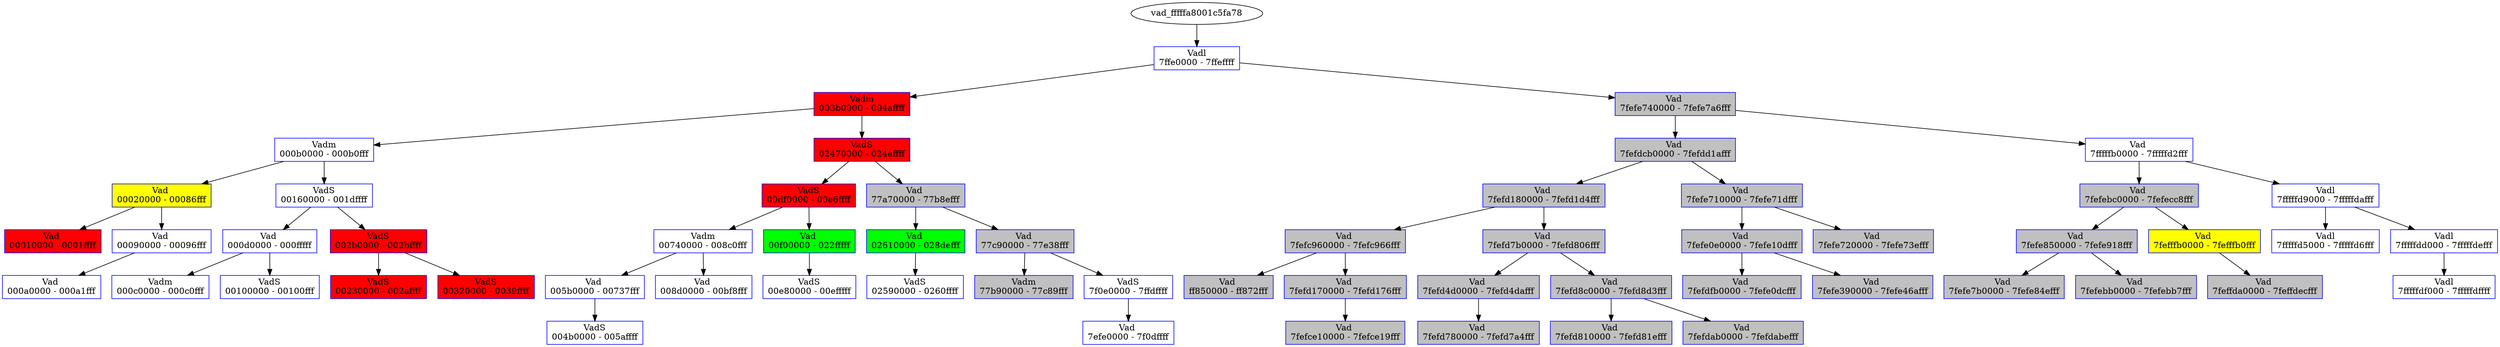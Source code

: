 /* Pid:    424 */
digraph processtree {
graph [rankdir = "TB"];
vad_fffffa8001c5fa78 -> vad_fffffa8000ce85d0
vad_fffffa8000ce85d0 [label = "{ Vadl\n7ffe0000 - 7ffeffff }"shape = "record" color = "blue" style = "filled" fillcolor = "white"];
vad_fffffa8000ce85d0 -> vad_fffffa8001c91bb0
vad_fffffa8001c91bb0 [label = "{ Vadm\n003b0000 - 004affff }"shape = "record" color = "blue" style = "filled" fillcolor = "red"];
vad_fffffa8001c91bb0 -> vad_fffffa800154bd90
vad_fffffa800154bd90 [label = "{ Vadm\n000b0000 - 000b0fff }"shape = "record" color = "blue" style = "filled" fillcolor = "white"];
vad_fffffa800154bd90 -> vad_fffffa8001551180
vad_fffffa8001551180 [label = "{ Vad \n00020000 - 00086fff }"shape = "record" color = "blue" style = "filled" fillcolor = "yellow"];
vad_fffffa8001551180 -> vad_fffffa8001c58db0
vad_fffffa8001c58db0 [label = "{ Vad \n00010000 - 0001ffff }"shape = "record" color = "blue" style = "filled" fillcolor = "red"];
vad_fffffa8001551180 -> vad_fffffa8001c85b10
vad_fffffa8001c85b10 [label = "{ Vad \n00090000 - 00096fff }"shape = "record" color = "blue" style = "filled" fillcolor = "white"];
vad_fffffa8001c85b10 -> vad_fffffa8001c85c90
vad_fffffa8001c85c90 [label = "{ Vad \n000a0000 - 000a1fff }"shape = "record" color = "blue" style = "filled" fillcolor = "white"];
vad_fffffa800154bd90 -> vad_fffffa8001c5d220
vad_fffffa8001c5d220 [label = "{ VadS\n00160000 - 001dffff }"shape = "record" color = "blue" style = "filled" fillcolor = "white"];
vad_fffffa8001c5d220 -> vad_fffffa8001c681e0
vad_fffffa8001c681e0 [label = "{ Vad \n000d0000 - 000fffff }"shape = "record" color = "blue" style = "filled" fillcolor = "white"];
vad_fffffa8001c681e0 -> vad_fffffa800154bc50
vad_fffffa800154bc50 [label = "{ Vadm\n000c0000 - 000c0fff }"shape = "record" color = "blue" style = "filled" fillcolor = "white"];
vad_fffffa8001c681e0 -> vad_fffffa8001d5c280
vad_fffffa8001d5c280 [label = "{ VadS\n00100000 - 00100fff }"shape = "record" color = "blue" style = "filled" fillcolor = "white"];
vad_fffffa8001c5d220 -> vad_fffffa80013d8730
vad_fffffa80013d8730 [label = "{ VadS\n002b0000 - 002bffff }"shape = "record" color = "blue" style = "filled" fillcolor = "red"];
vad_fffffa80013d8730 -> vad_fffffa8001c79790
vad_fffffa8001c79790 [label = "{ VadS\n00230000 - 002affff }"shape = "record" color = "blue" style = "filled" fillcolor = "red"];
vad_fffffa80013d8730 -> vad_fffffa8001c47680
vad_fffffa8001c47680 [label = "{ VadS\n00320000 - 0039ffff }"shape = "record" color = "blue" style = "filled" fillcolor = "red"];
vad_fffffa8001c91bb0 -> vad_fffffa8001c955e0
vad_fffffa8001c955e0 [label = "{ VadS\n02470000 - 024effff }"shape = "record" color = "blue" style = "filled" fillcolor = "red"];
vad_fffffa8001c955e0 -> vad_fffffa8001555490
vad_fffffa8001555490 [label = "{ VadS\n00df0000 - 00e6ffff }"shape = "record" color = "blue" style = "filled" fillcolor = "red"];
vad_fffffa8001555490 -> vad_fffffa8001c62440
vad_fffffa8001c62440 [label = "{ Vadm\n00740000 - 008c0fff }"shape = "record" color = "blue" style = "filled" fillcolor = "white"];
vad_fffffa8001c62440 -> vad_fffffa80015556c0
vad_fffffa80015556c0 [label = "{ Vad \n005b0000 - 00737fff }"shape = "record" color = "blue" style = "filled" fillcolor = "white"];
vad_fffffa80015556c0 -> vad_fffffa80013d2d60
vad_fffffa80013d2d60 [label = "{ VadS\n004b0000 - 005affff }"shape = "record" color = "blue" style = "filled" fillcolor = "white"];
vad_fffffa8001c62440 -> vad_fffffa8001c865e0
vad_fffffa8001c865e0 [label = "{ Vad \n008d0000 - 00bf8fff }"shape = "record" color = "blue" style = "filled" fillcolor = "white"];
vad_fffffa8001555490 -> vad_fffffa8001c95c50
vad_fffffa8001c95c50 [label = "{ Vad \n00f00000 - 022fffff }"shape = "record" color = "blue" style = "filled" fillcolor = "green"];
vad_fffffa8001c95c50 -> vad_fffffa8001c65150
vad_fffffa8001c65150 [label = "{ VadS\n00e80000 - 00efffff }"shape = "record" color = "blue" style = "filled" fillcolor = "white"];
vad_fffffa8001c955e0 -> vad_fffffa80015573a0
vad_fffffa80015573a0 [label = "{ Vad \n77a70000 - 77b8efff }"shape = "record" color = "blue" style = "filled" fillcolor = "gray"];
vad_fffffa80015573a0 -> vad_fffffa8001c93120
vad_fffffa8001c93120 [label = "{ Vad \n02610000 - 028defff }"shape = "record" color = "blue" style = "filled" fillcolor = "green"];
vad_fffffa8001c93120 -> vad_fffffa8001c952e0
vad_fffffa8001c952e0 [label = "{ VadS\n02590000 - 0260ffff }"shape = "record" color = "blue" style = "filled" fillcolor = "white"];
vad_fffffa80015573a0 -> vad_fffffa8001c5f550
vad_fffffa8001c5f550 [label = "{ Vad \n77c90000 - 77e38fff }"shape = "record" color = "blue" style = "filled" fillcolor = "gray"];
vad_fffffa8001c5f550 -> vad_fffffa800154bcf0
vad_fffffa800154bcf0 [label = "{ Vadm\n77b90000 - 77c89fff }"shape = "record" color = "blue" style = "filled" fillcolor = "gray"];
vad_fffffa8001c5f550 -> vad_fffffa8000ca4d10
vad_fffffa8000ca4d10 [label = "{ VadS\n7f0e0000 - 7ffdffff }"shape = "record" color = "blue" style = "filled" fillcolor = "white"];
vad_fffffa8000ca4d10 -> vad_fffffa8001549180
vad_fffffa8001549180 [label = "{ Vad \n7efe0000 - 7f0dffff }"shape = "record" color = "blue" style = "filled" fillcolor = "white"];
vad_fffffa8000ce85d0 -> vad_fffffa8000ca5b60
vad_fffffa8000ca5b60 [label = "{ Vad \n7fefe740000 - 7fefe7a6fff }"shape = "record" color = "blue" style = "filled" fillcolor = "gray"];
vad_fffffa8000ca5b60 -> vad_fffffa800153fb10
vad_fffffa800153fb10 [label = "{ Vad \n7fefdcb0000 - 7fefdd1afff }"shape = "record" color = "blue" style = "filled" fillcolor = "gray"];
vad_fffffa800153fb10 -> vad_fffffa8001d5ef80
vad_fffffa8001d5ef80 [label = "{ Vad \n7fefd180000 - 7fefd1d4fff }"shape = "record" color = "blue" style = "filled" fillcolor = "gray"];
vad_fffffa8001d5ef80 -> vad_fffffa8001d5ebd0
vad_fffffa8001d5ebd0 [label = "{ Vad \n7fefc960000 - 7fefc966fff }"shape = "record" color = "blue" style = "filled" fillcolor = "gray"];
vad_fffffa8001d5ebd0 -> vad_fffffa8001c5eef0
vad_fffffa8001c5eef0 [label = "{ Vad \nff850000 - ff872fff }"shape = "record" color = "blue" style = "filled" fillcolor = "gray"];
vad_fffffa8001d5ebd0 -> vad_fffffa8001d5d160
vad_fffffa8001d5d160 [label = "{ Vad \n7fefd170000 - 7fefd176fff }"shape = "record" color = "blue" style = "filled" fillcolor = "gray"];
vad_fffffa8001d5d160 -> vad_fffffa8001d5dd00
vad_fffffa8001d5dd00 [label = "{ Vad \n7fefce10000 - 7fefce19fff }"shape = "record" color = "blue" style = "filled" fillcolor = "gray"];
vad_fffffa8001d5ef80 -> vad_fffffa8001c60240
vad_fffffa8001c60240 [label = "{ Vad \n7fefd7b0000 - 7fefd806fff }"shape = "record" color = "blue" style = "filled" fillcolor = "gray"];
vad_fffffa8001c60240 -> vad_fffffa8001d5e170
vad_fffffa8001d5e170 [label = "{ Vad \n7fefd4d0000 - 7fefd4dafff }"shape = "record" color = "blue" style = "filled" fillcolor = "gray"];
vad_fffffa8001d5e170 -> vad_fffffa8001d5c2d0
vad_fffffa8001d5c2d0 [label = "{ Vad \n7fefd780000 - 7fefd7a4fff }"shape = "record" color = "blue" style = "filled" fillcolor = "gray"];
vad_fffffa8001c60240 -> vad_fffffa8001c64bf0
vad_fffffa8001c64bf0 [label = "{ Vad \n7fefd8c0000 - 7fefd8d3fff }"shape = "record" color = "blue" style = "filled" fillcolor = "gray"];
vad_fffffa8001c64bf0 -> vad_fffffa8001ce8350
vad_fffffa8001ce8350 [label = "{ Vad \n7fefd810000 - 7fefd81efff }"shape = "record" color = "blue" style = "filled" fillcolor = "gray"];
vad_fffffa8001c64bf0 -> vad_fffffa8001555750
vad_fffffa8001555750 [label = "{ Vad \n7fefdab0000 - 7fefdabefff }"shape = "record" color = "blue" style = "filled" fillcolor = "gray"];
vad_fffffa800153fb10 -> vad_fffffa8001551ef0
vad_fffffa8001551ef0 [label = "{ Vad \n7fefe710000 - 7fefe71dfff }"shape = "record" color = "blue" style = "filled" fillcolor = "gray"];
vad_fffffa8001551ef0 -> vad_fffffa8001c626c0
vad_fffffa8001c626c0 [label = "{ Vad \n7fefe0e0000 - 7fefe10dfff }"shape = "record" color = "blue" style = "filled" fillcolor = "gray"];
vad_fffffa8001c626c0 -> vad_fffffa8001551a90
vad_fffffa8001551a90 [label = "{ Vad \n7fefdfb0000 - 7fefe0dcfff }"shape = "record" color = "blue" style = "filled" fillcolor = "gray"];
vad_fffffa8001c626c0 -> vad_fffffa8001df27a0
vad_fffffa8001df27a0 [label = "{ Vad \n7fefe390000 - 7fefe46afff }"shape = "record" color = "blue" style = "filled" fillcolor = "gray"];
vad_fffffa8001551ef0 -> vad_fffffa8001555930
vad_fffffa8001555930 [label = "{ Vad \n7fefe720000 - 7fefe73efff }"shape = "record" color = "blue" style = "filled" fillcolor = "gray"];
vad_fffffa8000ca5b60 -> vad_fffffa8000cb00c0
vad_fffffa8000cb00c0 [label = "{ Vad \n7fffffb0000 - 7fffffd2fff }"shape = "record" color = "blue" style = "filled" fillcolor = "white"];
vad_fffffa8000cb00c0 -> vad_fffffa8001c62630
vad_fffffa8001c62630 [label = "{ Vad \n7fefebc0000 - 7fefecc8fff }"shape = "record" color = "blue" style = "filled" fillcolor = "gray"];
vad_fffffa8001c62630 -> vad_fffffa8001551e60
vad_fffffa8001551e60 [label = "{ Vad \n7fefe850000 - 7fefe918fff }"shape = "record" color = "blue" style = "filled" fillcolor = "gray"];
vad_fffffa8001551e60 -> vad_fffffa8001551dd0
vad_fffffa8001551dd0 [label = "{ Vad \n7fefe7b0000 - 7fefe84efff }"shape = "record" color = "blue" style = "filled" fillcolor = "gray"];
vad_fffffa8001551e60 -> vad_fffffa8001d5d3f0
vad_fffffa8001d5d3f0 [label = "{ Vad \n7fefebb0000 - 7fefebb7fff }"shape = "record" color = "blue" style = "filled" fillcolor = "gray"];
vad_fffffa8001c62630 -> vad_fffffa8000cd3d70
vad_fffffa8000cd3d70 [label = "{ Vad \n7fefffb0000 - 7fefffb0fff }"shape = "record" color = "blue" style = "filled" fillcolor = "yellow"];
vad_fffffa8000cd3d70 -> vad_fffffa8001d5d480
vad_fffffa8001d5d480 [label = "{ Vad \n7feffda0000 - 7feffdecfff }"shape = "record" color = "blue" style = "filled" fillcolor = "gray"];
vad_fffffa8000cb00c0 -> vad_fffffa8001c66f70
vad_fffffa8001c66f70 [label = "{ Vadl\n7fffffd9000 - 7fffffdafff }"shape = "record" color = "blue" style = "filled" fillcolor = "white"];
vad_fffffa8001c66f70 -> vad_fffffa8001c95210
vad_fffffa8001c95210 [label = "{ Vadl\n7fffffd5000 - 7fffffd6fff }"shape = "record" color = "blue" style = "filled" fillcolor = "white"];
vad_fffffa8001c66f70 -> vad_fffffa8000cd3cd0
vad_fffffa8000cd3cd0 [label = "{ Vadl\n7fffffdd000 - 7fffffdefff }"shape = "record" color = "blue" style = "filled" fillcolor = "white"];
vad_fffffa8000cd3cd0 -> vad_fffffa8000cb0a10
vad_fffffa8000cb0a10 [label = "{ Vadl\n7fffffdf000 - 7fffffdffff }"shape = "record" color = "blue" style = "filled" fillcolor = "white"];
}
